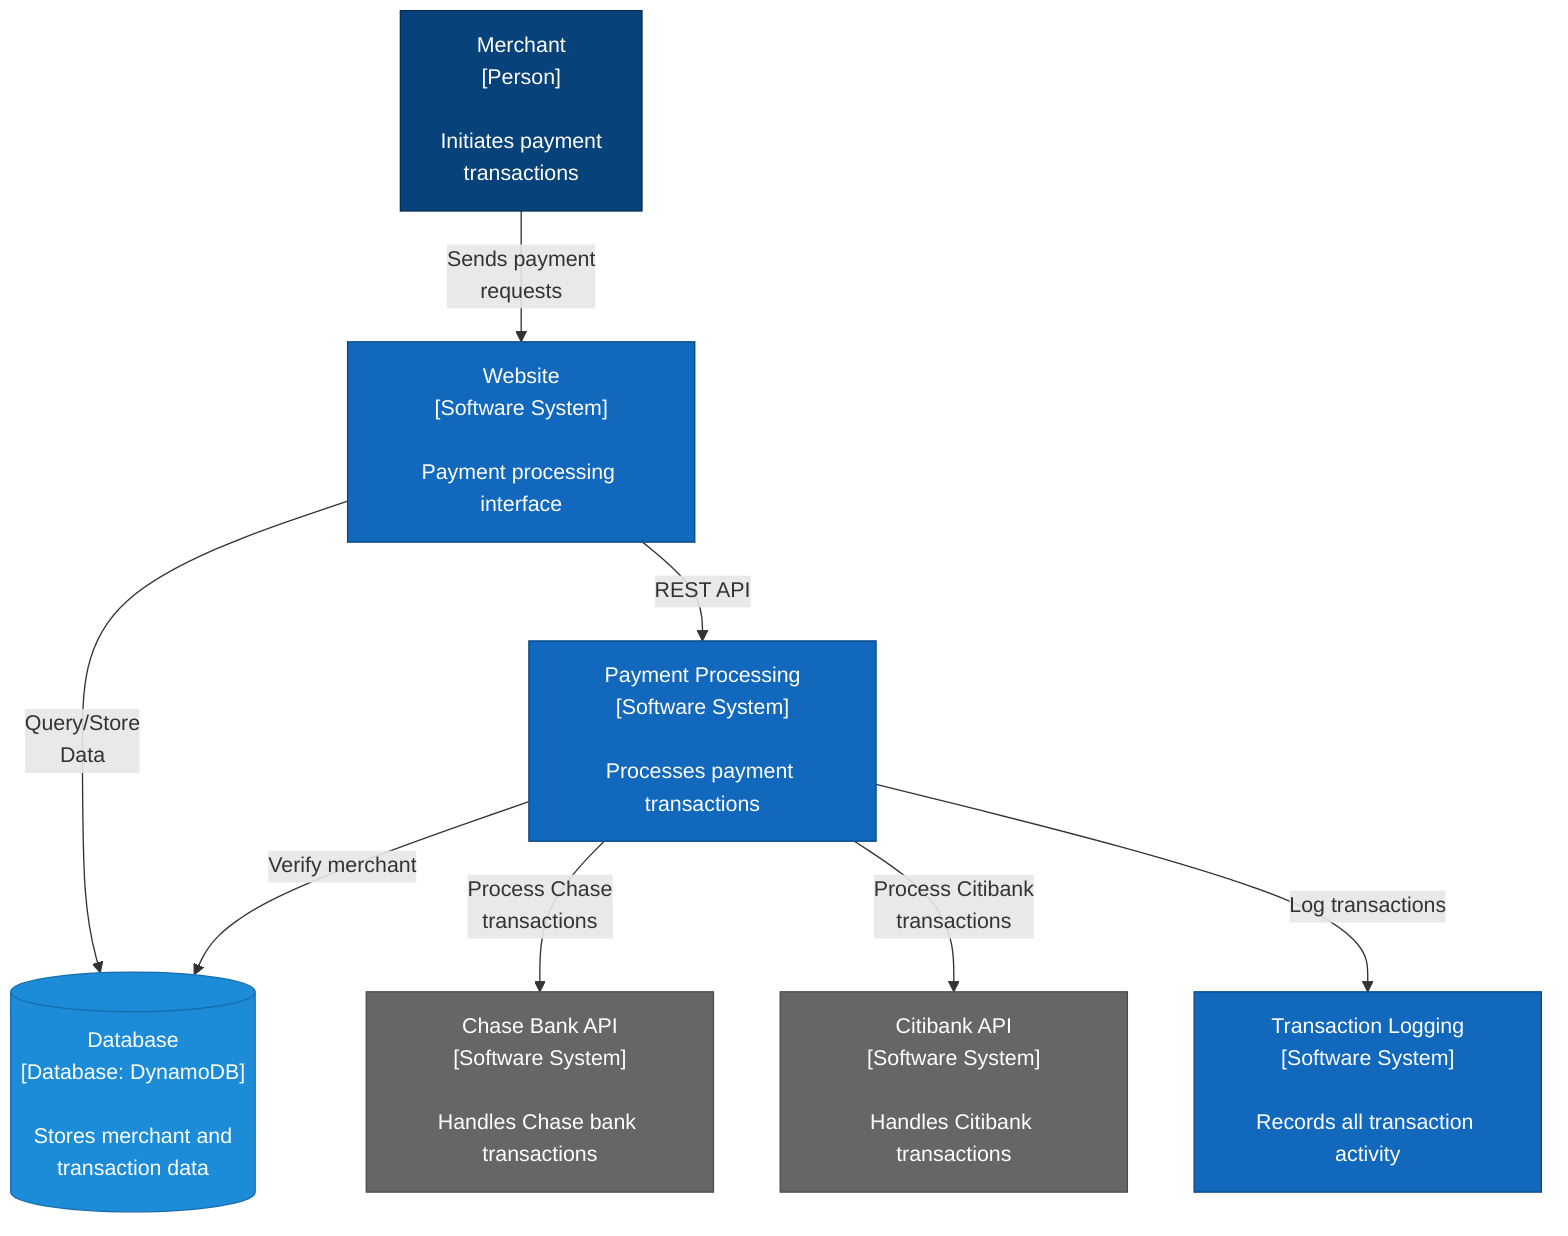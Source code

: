 graph TD
    Customer["Merchant<br/>[Person]<br/><br/>Initiates payment<br/>transactions"]:::person
    Website["Website<br/>[Software System]<br/><br/>Payment processing interface"]:::system
    Database[("Database<br/>[Database: DynamoDB]<br/><br/>Stores merchant and<br/>transaction data")]:::database
    
    PaymentProcessor["Payment Processing<br/>[Software System]<br/><br/>Processes payment transactions"]:::system
    BankSystem1["Chase Bank API<br/>[Software System]<br/><br/>Handles Chase bank transactions"]:::external
    BankSystem2["Citibank API<br/>[Software System]<br/><br/>Handles Citibank transactions"]:::external
    TransactionLog["Transaction Logging<br/>[Software System]<br/><br/>Records all transaction activity"]:::system
    
    Customer -->|"Sends payment<br/>requests"| Website
    Website -->|"REST API"| PaymentProcessor
    Website -->|"Query/Store<br/>Data"| Database
    
    PaymentProcessor -->|"Verify merchant"| Database
    PaymentProcessor -->|"Process Chase<br/>transactions"| BankSystem1
    PaymentProcessor -->|"Process Citibank<br/>transactions"| BankSystem2
    PaymentProcessor -->|"Log transactions"| TransactionLog
    
    classDef person fill:#08427B,color:#fff,stroke:#052E56,stroke-width:1px
    classDef system fill:#1168BD,color:#fff,stroke:#0B4884,stroke-width:1px
    classDef database fill:#1C8CD8,color:#fff,stroke:#166BAD,stroke-width:1px
    classDef external fill:#666666,color:#fff,stroke:#4D4D4D,stroke-width:1px